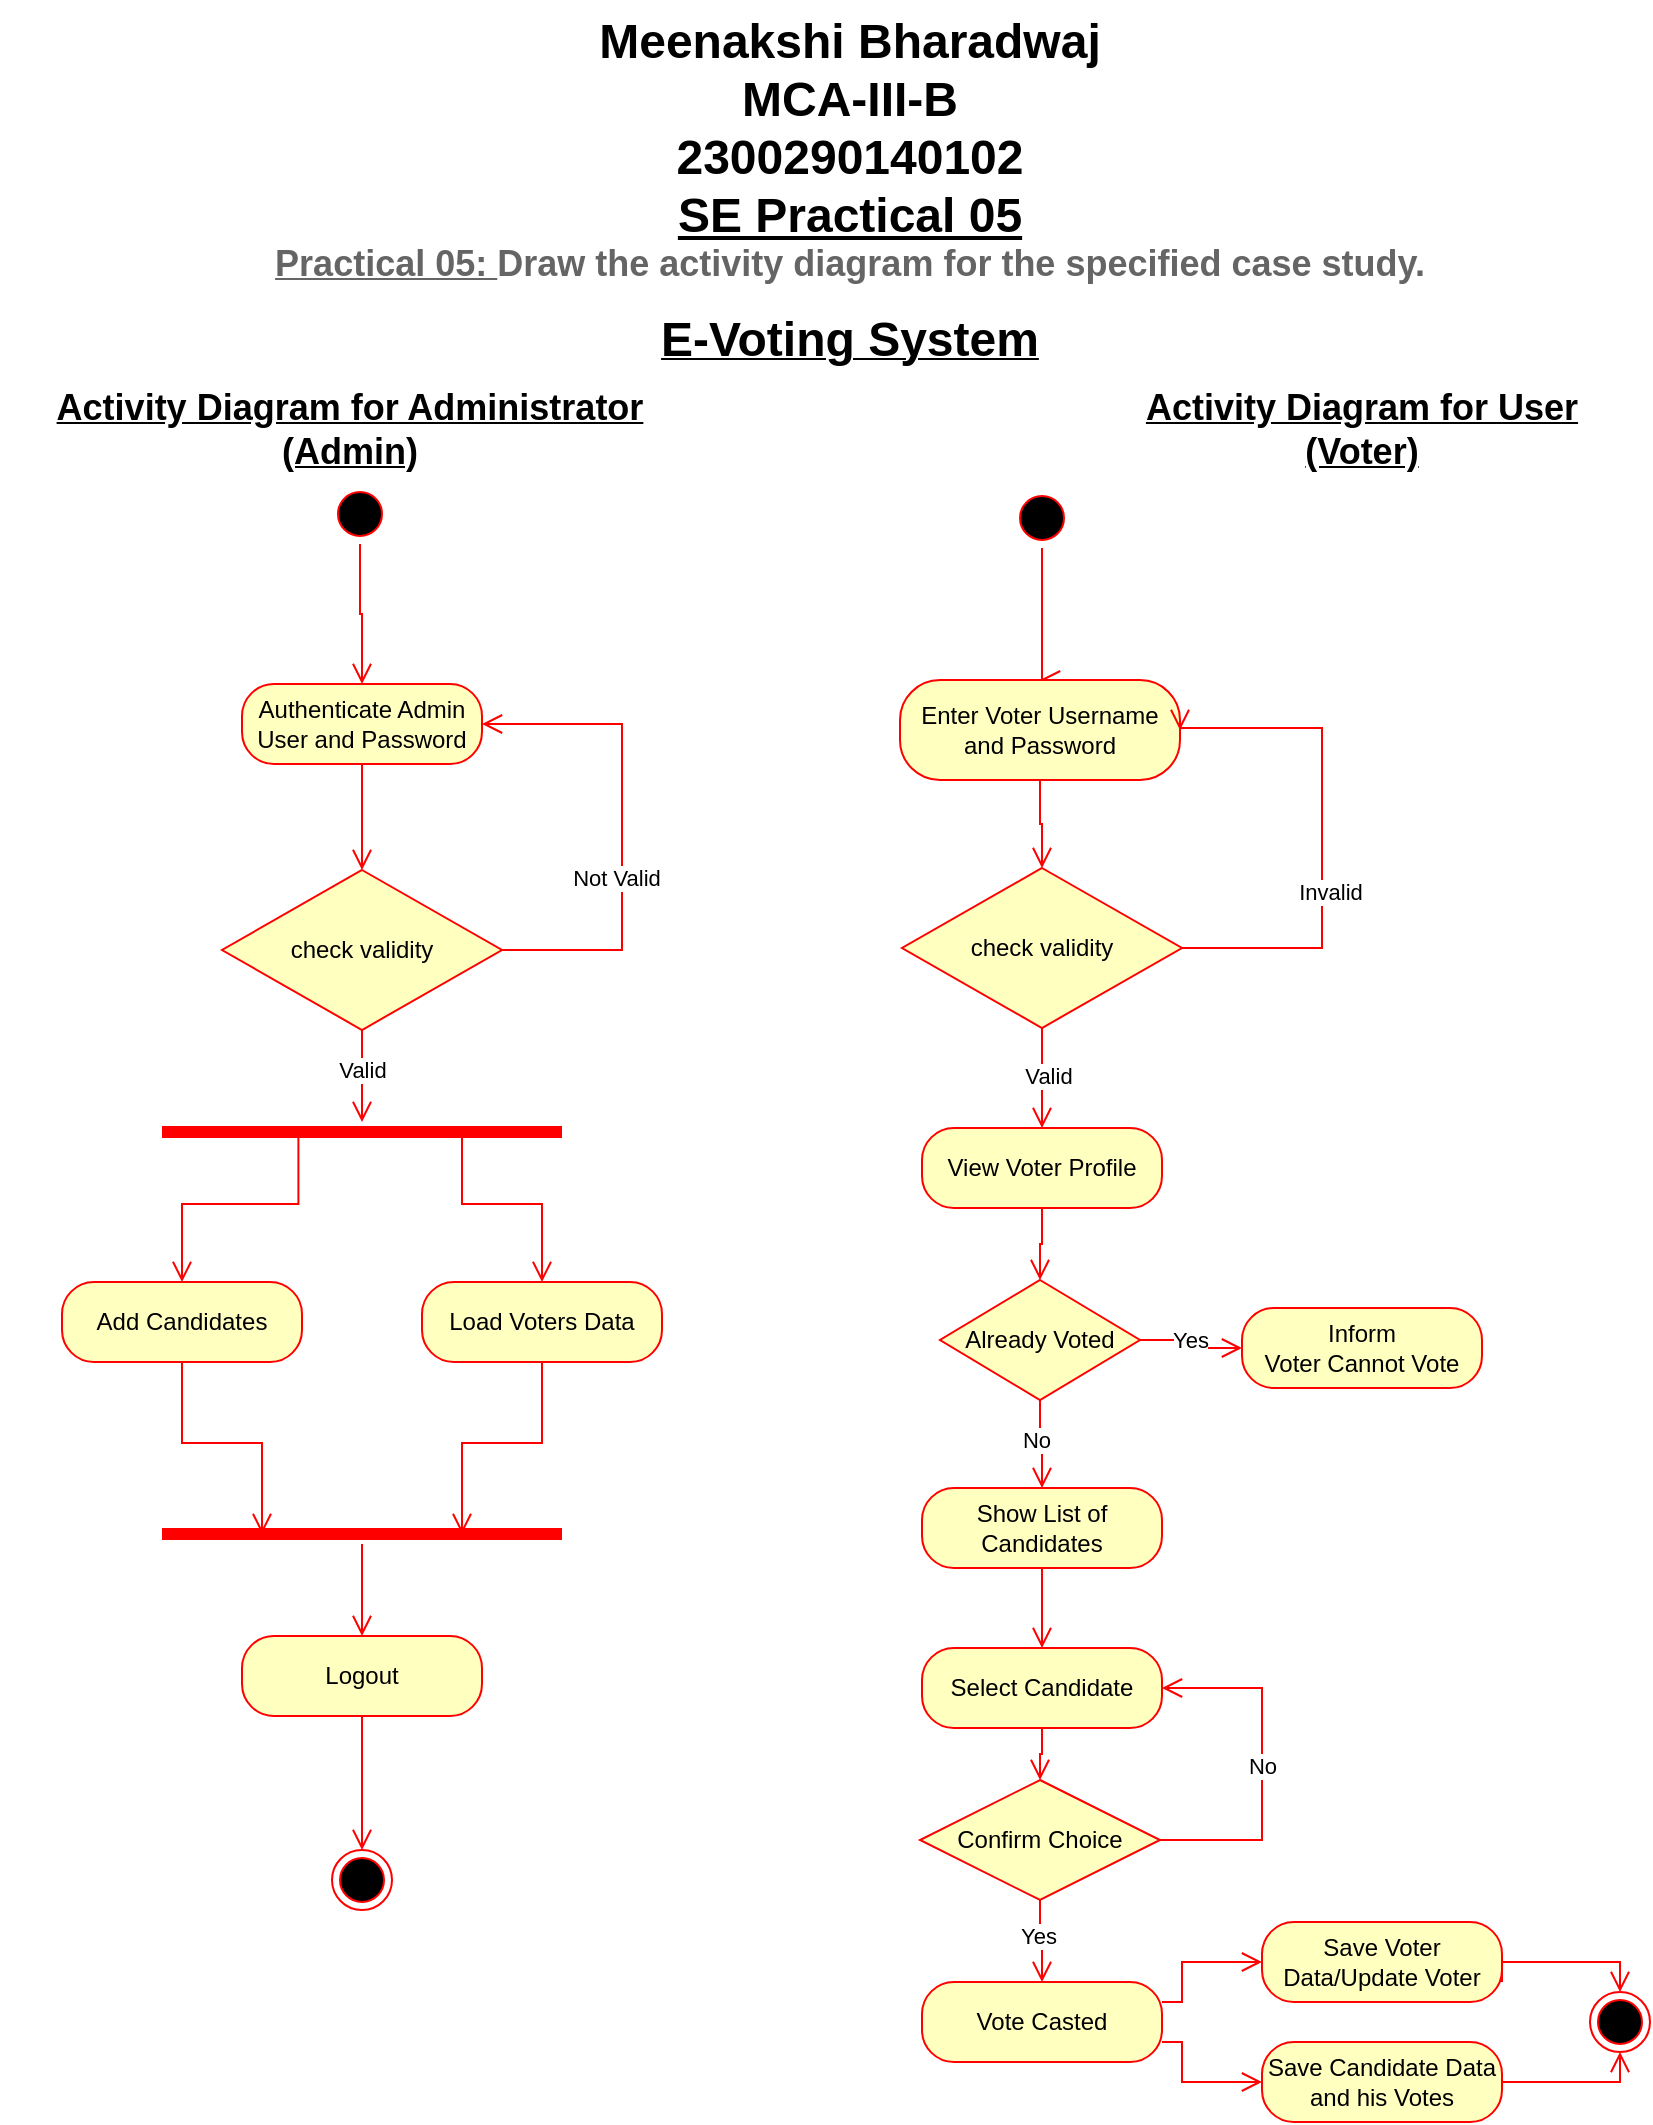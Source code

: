 <mxfile version="24.8.1">
  <diagram name="Page-1" id="FtDtbRzIvYyil5aPMZdC">
    <mxGraphModel dx="1873" dy="444" grid="1" gridSize="10" guides="1" tooltips="1" connect="1" arrows="1" fold="1" page="1" pageScale="1" pageWidth="850" pageHeight="1100" math="0" shadow="0">
      <root>
        <mxCell id="0" />
        <mxCell id="1" parent="0" />
        <mxCell id="s_r6MFoUWSysYzRqruYH-5" value="Authenticate Admin User and Password" style="rounded=1;whiteSpace=wrap;html=1;arcSize=40;fontColor=#000000;fillColor=#ffffc0;strokeColor=#ff0000;" vertex="1" parent="1">
          <mxGeometry x="-729" y="342" width="120" height="40" as="geometry" />
        </mxCell>
        <mxCell id="s_r6MFoUWSysYzRqruYH-6" value="" style="edgeStyle=orthogonalEdgeStyle;html=1;verticalAlign=bottom;endArrow=open;endSize=8;strokeColor=#ff0000;rounded=0;entryX=0.5;entryY=0;entryDx=0;entryDy=0;" edge="1" source="s_r6MFoUWSysYzRqruYH-5" parent="1" target="s_r6MFoUWSysYzRqruYH-10">
          <mxGeometry relative="1" as="geometry">
            <mxPoint x="-669" y="442" as="targetPoint" />
          </mxGeometry>
        </mxCell>
        <mxCell id="s_r6MFoUWSysYzRqruYH-10" value="check validity" style="rhombus;whiteSpace=wrap;html=1;fontColor=#000000;fillColor=#ffffc0;strokeColor=#ff0000;" vertex="1" parent="1">
          <mxGeometry x="-739" y="435" width="140" height="80" as="geometry" />
        </mxCell>
        <mxCell id="s_r6MFoUWSysYzRqruYH-11" value="" style="edgeStyle=orthogonalEdgeStyle;html=1;align=left;verticalAlign=bottom;endArrow=open;endSize=8;strokeColor=#ff0000;rounded=0;entryX=1;entryY=0.5;entryDx=0;entryDy=0;exitX=1;exitY=0.5;exitDx=0;exitDy=0;" edge="1" source="s_r6MFoUWSysYzRqruYH-10" parent="1" target="s_r6MFoUWSysYzRqruYH-5">
          <mxGeometry x="-1" relative="1" as="geometry">
            <mxPoint x="-609.05" y="372" as="targetPoint" />
            <mxPoint x="-599" y="502" as="sourcePoint" />
            <Array as="points">
              <mxPoint x="-539" y="475" />
              <mxPoint x="-539" y="362" />
            </Array>
          </mxGeometry>
        </mxCell>
        <mxCell id="s_r6MFoUWSysYzRqruYH-93" value="&lt;span style=&quot;text-align: left;&quot;&gt;Not Valid&lt;/span&gt;" style="edgeLabel;html=1;align=center;verticalAlign=middle;resizable=0;points=[];" vertex="1" connectable="0" parent="s_r6MFoUWSysYzRqruYH-11">
          <mxGeometry x="-0.209" y="3" relative="1" as="geometry">
            <mxPoint as="offset" />
          </mxGeometry>
        </mxCell>
        <mxCell id="s_r6MFoUWSysYzRqruYH-12" value="" style="edgeStyle=orthogonalEdgeStyle;html=1;align=left;verticalAlign=top;endArrow=open;endSize=8;strokeColor=#ff0000;rounded=0;" edge="1" source="s_r6MFoUWSysYzRqruYH-10" parent="1" target="s_r6MFoUWSysYzRqruYH-13">
          <mxGeometry x="-1" relative="1" as="geometry">
            <mxPoint x="-669" y="592" as="targetPoint" />
          </mxGeometry>
        </mxCell>
        <mxCell id="s_r6MFoUWSysYzRqruYH-94" value="&lt;span style=&quot;text-align: left;&quot;&gt;Valid&lt;/span&gt;" style="edgeLabel;html=1;align=center;verticalAlign=middle;resizable=0;points=[];" vertex="1" connectable="0" parent="s_r6MFoUWSysYzRqruYH-12">
          <mxGeometry x="-0.145" relative="1" as="geometry">
            <mxPoint as="offset" />
          </mxGeometry>
        </mxCell>
        <mxCell id="s_r6MFoUWSysYzRqruYH-13" value="" style="shape=line;html=1;strokeWidth=6;strokeColor=#ff0000;" vertex="1" parent="1">
          <mxGeometry x="-769" y="561" width="200" height="10" as="geometry" />
        </mxCell>
        <mxCell id="s_r6MFoUWSysYzRqruYH-18" value="" style="edgeStyle=orthogonalEdgeStyle;html=1;verticalAlign=bottom;endArrow=open;endSize=8;strokeColor=#ff0000;rounded=0;exitX=0.75;exitY=0.5;exitDx=0;exitDy=0;exitPerimeter=0;entryX=0.5;entryY=0;entryDx=0;entryDy=0;" edge="1" source="s_r6MFoUWSysYzRqruYH-13" parent="1" target="s_r6MFoUWSysYzRqruYH-22">
          <mxGeometry relative="1" as="geometry">
            <mxPoint x="-579" y="712" as="targetPoint" />
            <mxPoint x="-629.0" y="612" as="sourcePoint" />
            <Array as="points">
              <mxPoint x="-619" y="602" />
              <mxPoint x="-579" y="602" />
            </Array>
          </mxGeometry>
        </mxCell>
        <mxCell id="s_r6MFoUWSysYzRqruYH-19" value="" style="edgeStyle=orthogonalEdgeStyle;html=1;verticalAlign=bottom;endArrow=open;endSize=8;strokeColor=#ff0000;rounded=0;exitX=0.341;exitY=0.607;exitDx=0;exitDy=0;exitPerimeter=0;entryX=0.5;entryY=0;entryDx=0;entryDy=0;" edge="1" parent="1" source="s_r6MFoUWSysYzRqruYH-13" target="s_r6MFoUWSysYzRqruYH-20">
          <mxGeometry relative="1" as="geometry">
            <mxPoint x="-753.6" y="677.55" as="targetPoint" />
            <mxPoint x="-699" y="571" as="sourcePoint" />
            <Array as="points">
              <mxPoint x="-701" y="602" />
              <mxPoint x="-759" y="602" />
            </Array>
          </mxGeometry>
        </mxCell>
        <mxCell id="s_r6MFoUWSysYzRqruYH-20" value="Add Candidates" style="rounded=1;whiteSpace=wrap;html=1;arcSize=40;fontColor=#000000;fillColor=#ffffc0;strokeColor=#ff0000;" vertex="1" parent="1">
          <mxGeometry x="-819" y="641" width="120" height="40" as="geometry" />
        </mxCell>
        <mxCell id="s_r6MFoUWSysYzRqruYH-21" value="" style="edgeStyle=orthogonalEdgeStyle;html=1;verticalAlign=bottom;endArrow=open;endSize=8;strokeColor=#ff0000;rounded=0;entryX=0.25;entryY=0.5;entryDx=0;entryDy=0;entryPerimeter=0;" edge="1" source="s_r6MFoUWSysYzRqruYH-20" parent="1" target="s_r6MFoUWSysYzRqruYH-27">
          <mxGeometry relative="1" as="geometry">
            <mxPoint x="-679" y="781" as="targetPoint" />
          </mxGeometry>
        </mxCell>
        <mxCell id="s_r6MFoUWSysYzRqruYH-22" value="Load Voters Data" style="rounded=1;whiteSpace=wrap;html=1;arcSize=40;fontColor=#000000;fillColor=#ffffc0;strokeColor=#ff0000;" vertex="1" parent="1">
          <mxGeometry x="-639" y="641" width="120" height="40" as="geometry" />
        </mxCell>
        <mxCell id="s_r6MFoUWSysYzRqruYH-23" value="" style="edgeStyle=orthogonalEdgeStyle;html=1;verticalAlign=bottom;endArrow=open;endSize=8;strokeColor=#ff0000;rounded=0;entryX=0.75;entryY=0.5;entryDx=0;entryDy=0;entryPerimeter=0;" edge="1" source="s_r6MFoUWSysYzRqruYH-22" parent="1" target="s_r6MFoUWSysYzRqruYH-27">
          <mxGeometry relative="1" as="geometry">
            <mxPoint x="-629" y="771" as="targetPoint" />
          </mxGeometry>
        </mxCell>
        <mxCell id="s_r6MFoUWSysYzRqruYH-27" value="" style="shape=line;html=1;strokeWidth=6;strokeColor=#ff0000;" vertex="1" parent="1">
          <mxGeometry x="-769" y="762" width="200" height="10" as="geometry" />
        </mxCell>
        <mxCell id="s_r6MFoUWSysYzRqruYH-28" value="" style="edgeStyle=orthogonalEdgeStyle;html=1;verticalAlign=bottom;endArrow=open;endSize=8;strokeColor=#ff0000;rounded=0;entryX=0.5;entryY=0;entryDx=0;entryDy=0;" edge="1" source="s_r6MFoUWSysYzRqruYH-27" parent="1" target="s_r6MFoUWSysYzRqruYH-29">
          <mxGeometry relative="1" as="geometry">
            <mxPoint x="-669" y="922" as="targetPoint" />
            <Array as="points" />
          </mxGeometry>
        </mxCell>
        <mxCell id="s_r6MFoUWSysYzRqruYH-29" value="Logout" style="rounded=1;whiteSpace=wrap;html=1;arcSize=40;fontColor=#000000;fillColor=#ffffc0;strokeColor=#ff0000;" vertex="1" parent="1">
          <mxGeometry x="-729" y="818" width="120" height="40" as="geometry" />
        </mxCell>
        <mxCell id="s_r6MFoUWSysYzRqruYH-30" value="" style="edgeStyle=orthogonalEdgeStyle;html=1;verticalAlign=bottom;endArrow=open;endSize=8;strokeColor=#ff0000;rounded=0;entryX=0.5;entryY=0;entryDx=0;entryDy=0;exitX=0.5;exitY=1;exitDx=0;exitDy=0;" edge="1" source="s_r6MFoUWSysYzRqruYH-29" parent="1" target="s_r6MFoUWSysYzRqruYH-83">
          <mxGeometry relative="1" as="geometry">
            <mxPoint x="-669" y="981" as="targetPoint" />
            <mxPoint x="-669" y="880" as="sourcePoint" />
          </mxGeometry>
        </mxCell>
        <mxCell id="s_r6MFoUWSysYzRqruYH-32" value="" style="ellipse;html=1;shape=startState;fillColor=#000000;strokeColor=#ff0000;" vertex="1" parent="1">
          <mxGeometry x="-685" y="242" width="30" height="30" as="geometry" />
        </mxCell>
        <mxCell id="s_r6MFoUWSysYzRqruYH-33" value="" style="edgeStyle=orthogonalEdgeStyle;html=1;verticalAlign=bottom;endArrow=open;endSize=8;strokeColor=#ff0000;rounded=0;entryX=0.5;entryY=0;entryDx=0;entryDy=0;" edge="1" source="s_r6MFoUWSysYzRqruYH-32" parent="1" target="s_r6MFoUWSysYzRqruYH-5">
          <mxGeometry relative="1" as="geometry">
            <mxPoint x="-659" y="322" as="targetPoint" />
          </mxGeometry>
        </mxCell>
        <mxCell id="s_r6MFoUWSysYzRqruYH-34" value="" style="ellipse;html=1;shape=startState;fillColor=#000000;strokeColor=#ff0000;" vertex="1" parent="1">
          <mxGeometry x="-344" y="244" width="30" height="30" as="geometry" />
        </mxCell>
        <mxCell id="s_r6MFoUWSysYzRqruYH-35" value="" style="edgeStyle=orthogonalEdgeStyle;html=1;verticalAlign=bottom;endArrow=open;endSize=8;strokeColor=#ff0000;rounded=0;entryX=0.5;entryY=0;entryDx=0;entryDy=0;" edge="1" source="s_r6MFoUWSysYzRqruYH-34" parent="1" target="s_r6MFoUWSysYzRqruYH-38">
          <mxGeometry relative="1" as="geometry">
            <mxPoint x="-334" y="334" as="targetPoint" />
            <Array as="points">
              <mxPoint x="-329" y="294" />
              <mxPoint x="-329" y="294" />
            </Array>
          </mxGeometry>
        </mxCell>
        <mxCell id="s_r6MFoUWSysYzRqruYH-38" value="Enter Voter Username and Password" style="rounded=1;whiteSpace=wrap;html=1;arcSize=40;fontColor=#000000;fillColor=#ffffc0;strokeColor=#ff0000;" vertex="1" parent="1">
          <mxGeometry x="-400" y="340" width="140" height="50" as="geometry" />
        </mxCell>
        <mxCell id="s_r6MFoUWSysYzRqruYH-39" value="" style="edgeStyle=orthogonalEdgeStyle;html=1;verticalAlign=bottom;endArrow=open;endSize=8;strokeColor=#ff0000;rounded=0;entryX=0.5;entryY=0;entryDx=0;entryDy=0;" edge="1" parent="1" source="s_r6MFoUWSysYzRqruYH-38" target="s_r6MFoUWSysYzRqruYH-40">
          <mxGeometry relative="1" as="geometry">
            <mxPoint x="-329" y="444" as="targetPoint" />
          </mxGeometry>
        </mxCell>
        <mxCell id="s_r6MFoUWSysYzRqruYH-40" value="check validity" style="rhombus;whiteSpace=wrap;html=1;fontColor=#000000;fillColor=#ffffc0;strokeColor=#ff0000;" vertex="1" parent="1">
          <mxGeometry x="-399" y="434" width="140" height="80" as="geometry" />
        </mxCell>
        <mxCell id="s_r6MFoUWSysYzRqruYH-41" value="" style="edgeStyle=orthogonalEdgeStyle;html=1;align=left;verticalAlign=bottom;endArrow=open;endSize=8;strokeColor=#ff0000;rounded=0;entryX=1;entryY=0.5;entryDx=0;entryDy=0;exitX=1;exitY=0.5;exitDx=0;exitDy=0;" edge="1" parent="1" source="s_r6MFoUWSysYzRqruYH-40" target="s_r6MFoUWSysYzRqruYH-38">
          <mxGeometry x="-1" relative="1" as="geometry">
            <mxPoint x="-269.05" y="374" as="targetPoint" />
            <mxPoint x="-259" y="504" as="sourcePoint" />
            <Array as="points">
              <mxPoint x="-189" y="474" />
              <mxPoint x="-189" y="364" />
            </Array>
          </mxGeometry>
        </mxCell>
        <mxCell id="s_r6MFoUWSysYzRqruYH-92" value="&lt;span style=&quot;text-align: left;&quot;&gt;Invalid&lt;/span&gt;" style="edgeLabel;html=1;align=center;verticalAlign=middle;resizable=0;points=[];" vertex="1" connectable="0" parent="s_r6MFoUWSysYzRqruYH-41">
          <mxGeometry x="-0.223" y="-4" relative="1" as="geometry">
            <mxPoint as="offset" />
          </mxGeometry>
        </mxCell>
        <mxCell id="s_r6MFoUWSysYzRqruYH-42" value="" style="edgeStyle=orthogonalEdgeStyle;html=1;align=left;verticalAlign=top;endArrow=open;endSize=8;strokeColor=#ff0000;rounded=0;entryX=0.5;entryY=0;entryDx=0;entryDy=0;" edge="1" parent="1" source="s_r6MFoUWSysYzRqruYH-40" target="s_r6MFoUWSysYzRqruYH-44">
          <mxGeometry x="-1" relative="1" as="geometry">
            <mxPoint x="-329" y="594" as="targetPoint" />
          </mxGeometry>
        </mxCell>
        <mxCell id="s_r6MFoUWSysYzRqruYH-91" value="&lt;span style=&quot;text-align: left;&quot;&gt;Valid&lt;/span&gt;" style="edgeLabel;html=1;align=center;verticalAlign=middle;resizable=0;points=[];" vertex="1" connectable="0" parent="s_r6MFoUWSysYzRqruYH-42">
          <mxGeometry x="-0.054" y="3" relative="1" as="geometry">
            <mxPoint as="offset" />
          </mxGeometry>
        </mxCell>
        <mxCell id="s_r6MFoUWSysYzRqruYH-44" value="View Voter Profile" style="rounded=1;whiteSpace=wrap;html=1;arcSize=40;fontColor=#000000;fillColor=#ffffc0;strokeColor=#ff0000;" vertex="1" parent="1">
          <mxGeometry x="-389" y="564" width="120" height="40" as="geometry" />
        </mxCell>
        <mxCell id="s_r6MFoUWSysYzRqruYH-45" value="" style="edgeStyle=orthogonalEdgeStyle;html=1;verticalAlign=bottom;endArrow=open;endSize=8;strokeColor=#ff0000;rounded=0;entryX=0.5;entryY=0;entryDx=0;entryDy=0;" edge="1" source="s_r6MFoUWSysYzRqruYH-44" parent="1" target="s_r6MFoUWSysYzRqruYH-46">
          <mxGeometry relative="1" as="geometry">
            <mxPoint x="-329" y="694" as="targetPoint" />
          </mxGeometry>
        </mxCell>
        <mxCell id="s_r6MFoUWSysYzRqruYH-46" value="Already Voted" style="rhombus;whiteSpace=wrap;html=1;fontColor=#000000;fillColor=#ffffc0;strokeColor=#ff0000;" vertex="1" parent="1">
          <mxGeometry x="-380" y="640" width="100" height="60" as="geometry" />
        </mxCell>
        <mxCell id="s_r6MFoUWSysYzRqruYH-47" value="" style="edgeStyle=orthogonalEdgeStyle;html=1;align=left;verticalAlign=bottom;endArrow=open;endSize=8;strokeColor=#ff0000;rounded=0;entryX=0;entryY=0.5;entryDx=0;entryDy=0;exitX=1;exitY=0.5;exitDx=0;exitDy=0;" edge="1" source="s_r6MFoUWSysYzRqruYH-46" parent="1" target="s_r6MFoUWSysYzRqruYH-49">
          <mxGeometry x="-1" relative="1" as="geometry">
            <mxPoint x="-189" y="674" as="targetPoint" />
            <mxPoint x="-289" y="674" as="sourcePoint" />
          </mxGeometry>
        </mxCell>
        <mxCell id="s_r6MFoUWSysYzRqruYH-89" value="Yes" style="edgeLabel;html=1;align=center;verticalAlign=middle;resizable=0;points=[];" vertex="1" connectable="0" parent="s_r6MFoUWSysYzRqruYH-47">
          <mxGeometry x="-0.11" relative="1" as="geometry">
            <mxPoint as="offset" />
          </mxGeometry>
        </mxCell>
        <mxCell id="s_r6MFoUWSysYzRqruYH-48" value="" style="edgeStyle=orthogonalEdgeStyle;html=1;align=left;verticalAlign=top;endArrow=open;endSize=8;strokeColor=#ff0000;rounded=0;entryX=0.5;entryY=0;entryDx=0;entryDy=0;" edge="1" source="s_r6MFoUWSysYzRqruYH-46" parent="1" target="s_r6MFoUWSysYzRqruYH-51">
          <mxGeometry x="-1" relative="1" as="geometry">
            <mxPoint x="-329" y="804" as="targetPoint" />
          </mxGeometry>
        </mxCell>
        <mxCell id="s_r6MFoUWSysYzRqruYH-90" value="No" style="edgeLabel;html=1;align=center;verticalAlign=middle;resizable=0;points=[];" vertex="1" connectable="0" parent="s_r6MFoUWSysYzRqruYH-48">
          <mxGeometry x="-0.111" y="-2" relative="1" as="geometry">
            <mxPoint as="offset" />
          </mxGeometry>
        </mxCell>
        <mxCell id="s_r6MFoUWSysYzRqruYH-49" value="Inform&lt;div&gt;Voter Cannot Vote&lt;/div&gt;" style="rounded=1;whiteSpace=wrap;html=1;arcSize=40;fontColor=#000000;fillColor=#ffffc0;strokeColor=#ff0000;" vertex="1" parent="1">
          <mxGeometry x="-229" y="654" width="120" height="40" as="geometry" />
        </mxCell>
        <mxCell id="s_r6MFoUWSysYzRqruYH-51" value="Show List of Candidates" style="rounded=1;whiteSpace=wrap;html=1;arcSize=40;fontColor=#000000;fillColor=#ffffc0;strokeColor=#ff0000;" vertex="1" parent="1">
          <mxGeometry x="-389" y="744" width="120" height="40" as="geometry" />
        </mxCell>
        <mxCell id="s_r6MFoUWSysYzRqruYH-52" value="" style="edgeStyle=orthogonalEdgeStyle;html=1;verticalAlign=bottom;endArrow=open;endSize=8;strokeColor=#ff0000;rounded=0;entryX=0.5;entryY=0;entryDx=0;entryDy=0;" edge="1" source="s_r6MFoUWSysYzRqruYH-51" parent="1" target="s_r6MFoUWSysYzRqruYH-53">
          <mxGeometry relative="1" as="geometry">
            <mxPoint x="-329" y="904" as="targetPoint" />
          </mxGeometry>
        </mxCell>
        <mxCell id="s_r6MFoUWSysYzRqruYH-53" value="Select Candidate" style="rounded=1;whiteSpace=wrap;html=1;arcSize=40;fontColor=#000000;fillColor=#ffffc0;strokeColor=#ff0000;" vertex="1" parent="1">
          <mxGeometry x="-389" y="824" width="120" height="40" as="geometry" />
        </mxCell>
        <mxCell id="s_r6MFoUWSysYzRqruYH-54" value="" style="edgeStyle=orthogonalEdgeStyle;html=1;verticalAlign=bottom;endArrow=open;endSize=8;strokeColor=#ff0000;rounded=0;entryX=0.5;entryY=0;entryDx=0;entryDy=0;" edge="1" source="s_r6MFoUWSysYzRqruYH-53" parent="1" target="s_r6MFoUWSysYzRqruYH-55">
          <mxGeometry relative="1" as="geometry">
            <mxPoint x="-329" y="924" as="targetPoint" />
          </mxGeometry>
        </mxCell>
        <mxCell id="s_r6MFoUWSysYzRqruYH-55" value="Confirm Choice" style="rhombus;whiteSpace=wrap;html=1;fontColor=#000000;fillColor=#ffffc0;strokeColor=#ff0000;" vertex="1" parent="1">
          <mxGeometry x="-390" y="890" width="120" height="60" as="geometry" />
        </mxCell>
        <mxCell id="s_r6MFoUWSysYzRqruYH-56" value="" style="edgeStyle=orthogonalEdgeStyle;html=1;align=left;verticalAlign=bottom;endArrow=open;endSize=8;strokeColor=#ff0000;rounded=0;entryX=1;entryY=0.5;entryDx=0;entryDy=0;exitX=1;exitY=0.5;exitDx=0;exitDy=0;" edge="1" source="s_r6MFoUWSysYzRqruYH-55" parent="1" target="s_r6MFoUWSysYzRqruYH-53">
          <mxGeometry x="-1" relative="1" as="geometry">
            <mxPoint x="-219" y="844" as="targetPoint" />
            <Array as="points">
              <mxPoint x="-219" y="920" />
              <mxPoint x="-219" y="844" />
            </Array>
          </mxGeometry>
        </mxCell>
        <mxCell id="s_r6MFoUWSysYzRqruYH-87" value="No" style="edgeLabel;html=1;align=center;verticalAlign=middle;resizable=0;points=[];" vertex="1" connectable="0" parent="s_r6MFoUWSysYzRqruYH-56">
          <mxGeometry x="-0.005" relative="1" as="geometry">
            <mxPoint as="offset" />
          </mxGeometry>
        </mxCell>
        <mxCell id="s_r6MFoUWSysYzRqruYH-57" value="" style="edgeStyle=orthogonalEdgeStyle;html=1;align=left;verticalAlign=top;endArrow=open;endSize=8;strokeColor=#ff0000;rounded=0;entryX=0.5;entryY=0;entryDx=0;entryDy=0;" edge="1" source="s_r6MFoUWSysYzRqruYH-55" parent="1" target="s_r6MFoUWSysYzRqruYH-61">
          <mxGeometry x="-1" relative="1" as="geometry">
            <mxPoint x="-329" y="1094" as="targetPoint" />
          </mxGeometry>
        </mxCell>
        <mxCell id="s_r6MFoUWSysYzRqruYH-88" value="Yes" style="edgeLabel;html=1;align=center;verticalAlign=middle;resizable=0;points=[];" vertex="1" connectable="0" parent="s_r6MFoUWSysYzRqruYH-57">
          <mxGeometry x="-0.134" y="-1" relative="1" as="geometry">
            <mxPoint as="offset" />
          </mxGeometry>
        </mxCell>
        <mxCell id="s_r6MFoUWSysYzRqruYH-61" value="Vote Casted" style="rounded=1;whiteSpace=wrap;html=1;arcSize=40;fontColor=#000000;fillColor=#ffffc0;strokeColor=#ff0000;" vertex="1" parent="1">
          <mxGeometry x="-389" y="991" width="120" height="40" as="geometry" />
        </mxCell>
        <mxCell id="s_r6MFoUWSysYzRqruYH-62" value="" style="edgeStyle=orthogonalEdgeStyle;html=1;verticalAlign=bottom;endArrow=open;endSize=8;strokeColor=#ff0000;rounded=0;exitX=1;exitY=0.25;exitDx=0;exitDy=0;entryX=0;entryY=0.5;entryDx=0;entryDy=0;" edge="1" source="s_r6MFoUWSysYzRqruYH-61" parent="1" target="s_r6MFoUWSysYzRqruYH-72">
          <mxGeometry relative="1" as="geometry">
            <mxPoint x="-129" y="991" as="targetPoint" />
            <Array as="points">
              <mxPoint x="-259" y="1001" />
              <mxPoint x="-259" y="981" />
            </Array>
          </mxGeometry>
        </mxCell>
        <mxCell id="s_r6MFoUWSysYzRqruYH-67" value="" style="edgeStyle=orthogonalEdgeStyle;html=1;verticalAlign=bottom;endArrow=open;endSize=8;strokeColor=#ff0000;rounded=0;exitX=1;exitY=0.75;exitDx=0;exitDy=0;entryX=0;entryY=0.5;entryDx=0;entryDy=0;" edge="1" parent="1" source="s_r6MFoUWSysYzRqruYH-61" target="s_r6MFoUWSysYzRqruYH-74">
          <mxGeometry relative="1" as="geometry">
            <mxPoint x="-129" y="1041" as="targetPoint" />
            <mxPoint x="-259" y="1034" as="sourcePoint" />
            <Array as="points">
              <mxPoint x="-259" y="1021" />
              <mxPoint x="-259" y="1041" />
            </Array>
          </mxGeometry>
        </mxCell>
        <mxCell id="s_r6MFoUWSysYzRqruYH-72" value="Save Voter Data/Update Voter" style="rounded=1;whiteSpace=wrap;html=1;arcSize=40;fontColor=#000000;fillColor=#ffffc0;strokeColor=#ff0000;" vertex="1" parent="1">
          <mxGeometry x="-219" y="961" width="120" height="40" as="geometry" />
        </mxCell>
        <mxCell id="s_r6MFoUWSysYzRqruYH-74" value="Save Candidate Data and his Votes" style="rounded=1;whiteSpace=wrap;html=1;arcSize=40;fontColor=#000000;fillColor=#ffffc0;strokeColor=#ff0000;" vertex="1" parent="1">
          <mxGeometry x="-219" y="1021" width="120" height="40" as="geometry" />
        </mxCell>
        <mxCell id="s_r6MFoUWSysYzRqruYH-76" value="" style="edgeStyle=orthogonalEdgeStyle;html=1;verticalAlign=bottom;endArrow=open;endSize=8;strokeColor=#ff0000;rounded=0;exitX=1;exitY=0.75;exitDx=0;exitDy=0;entryX=0.5;entryY=0;entryDx=0;entryDy=0;" edge="1" parent="1" source="s_r6MFoUWSysYzRqruYH-72" target="s_r6MFoUWSysYzRqruYH-77">
          <mxGeometry relative="1" as="geometry">
            <mxPoint x="-55" y="996" as="targetPoint" />
            <Array as="points">
              <mxPoint x="-99" y="981" />
              <mxPoint x="-40" y="981" />
            </Array>
            <mxPoint x="-115" y="981.0" as="sourcePoint" />
          </mxGeometry>
        </mxCell>
        <mxCell id="s_r6MFoUWSysYzRqruYH-78" value="" style="edgeStyle=orthogonalEdgeStyle;html=1;verticalAlign=bottom;endArrow=open;endSize=8;strokeColor=#ff0000;rounded=0;entryX=0.5;entryY=1;entryDx=0;entryDy=0;" edge="1" parent="1" target="s_r6MFoUWSysYzRqruYH-77">
          <mxGeometry relative="1" as="geometry">
            <mxPoint x="65" y="1031" as="targetPoint" />
            <Array as="points">
              <mxPoint x="-40" y="1041" />
            </Array>
            <mxPoint x="-99" y="1041" as="sourcePoint" />
          </mxGeometry>
        </mxCell>
        <mxCell id="s_r6MFoUWSysYzRqruYH-77" value="" style="ellipse;html=1;shape=endState;fillColor=#000000;strokeColor=#ff0000;" vertex="1" parent="1">
          <mxGeometry x="-55" y="996" width="30" height="30" as="geometry" />
        </mxCell>
        <mxCell id="s_r6MFoUWSysYzRqruYH-83" value="" style="ellipse;html=1;shape=endState;fillColor=#000000;strokeColor=#ff0000;" vertex="1" parent="1">
          <mxGeometry x="-684" y="925" width="30" height="30" as="geometry" />
        </mxCell>
        <mxCell id="s_r6MFoUWSysYzRqruYH-84" value="&lt;font style=&quot;font-size: 18px;&quot;&gt;&lt;b&gt;&lt;u&gt;Activity Diagram for Administrator&lt;/u&gt;&lt;/b&gt;&lt;/font&gt;&lt;div&gt;&lt;font style=&quot;font-size: 18px;&quot;&gt;&lt;b&gt;&lt;u&gt;(Admin)&lt;/u&gt;&lt;/b&gt;&lt;/font&gt;&lt;/div&gt;" style="text;html=1;align=center;verticalAlign=middle;whiteSpace=wrap;rounded=0;" vertex="1" parent="1">
          <mxGeometry x="-850" y="200" width="350" height="30" as="geometry" />
        </mxCell>
        <mxCell id="s_r6MFoUWSysYzRqruYH-85" value="&lt;font style=&quot;font-size: 18px;&quot;&gt;&lt;b&gt;&lt;u&gt;Activity Diagram for User (Voter)&lt;/u&gt;&lt;/b&gt;&lt;/font&gt;" style="text;html=1;align=center;verticalAlign=middle;whiteSpace=wrap;rounded=0;" vertex="1" parent="1">
          <mxGeometry x="-301" y="200" width="264" height="30" as="geometry" />
        </mxCell>
        <mxCell id="s_r6MFoUWSysYzRqruYH-86" value="&lt;font style=&quot;font-size: 24px;&quot;&gt;&lt;b&gt;Meenakshi Bharadwaj&lt;/b&gt;&lt;/font&gt;&lt;div&gt;&lt;font style=&quot;font-size: 24px;&quot;&gt;&lt;b&gt;MCA-III-B&lt;/b&gt;&lt;/font&gt;&lt;/div&gt;&lt;div&gt;&lt;font style=&quot;font-size: 24px;&quot;&gt;&lt;b&gt;2300290140102&lt;/b&gt;&lt;/font&gt;&lt;/div&gt;&lt;div&gt;&lt;font style=&quot;font-size: 24px;&quot;&gt;&lt;b&gt;&lt;u&gt;SE Practical 05&lt;/u&gt;&lt;/b&gt;&lt;/font&gt;&lt;/div&gt;&lt;div&gt;&lt;font style=&quot;&quot;&gt;&lt;span style=&quot;color: rgb(101, 101, 101); font-family: &amp;quot;Century Gothic&amp;quot;, Arial, Helvetica, sans-serif; text-align: left; background-color: rgb(255, 255, 255);&quot;&gt;&lt;b style=&quot;&quot;&gt;&lt;font style=&quot;font-size: 18px;&quot;&gt;&lt;u style=&quot;&quot;&gt;Practical 05: &lt;/u&gt;Draw the activity diagram for the specified case study.&lt;/font&gt;&lt;/b&gt;&lt;/span&gt;&lt;/font&gt;&lt;/div&gt;" style="text;html=1;align=center;verticalAlign=middle;whiteSpace=wrap;rounded=0;" vertex="1" parent="1">
          <mxGeometry x="-825" width="800" height="150" as="geometry" />
        </mxCell>
        <mxCell id="s_r6MFoUWSysYzRqruYH-95" value="&lt;b&gt;&lt;u&gt;&lt;font style=&quot;font-size: 24px;&quot;&gt;E-Voting System&lt;/font&gt;&lt;/u&gt;&lt;/b&gt;" style="text;html=1;align=center;verticalAlign=middle;whiteSpace=wrap;rounded=0;" vertex="1" parent="1">
          <mxGeometry x="-565" y="144" width="280" height="51" as="geometry" />
        </mxCell>
      </root>
    </mxGraphModel>
  </diagram>
</mxfile>
